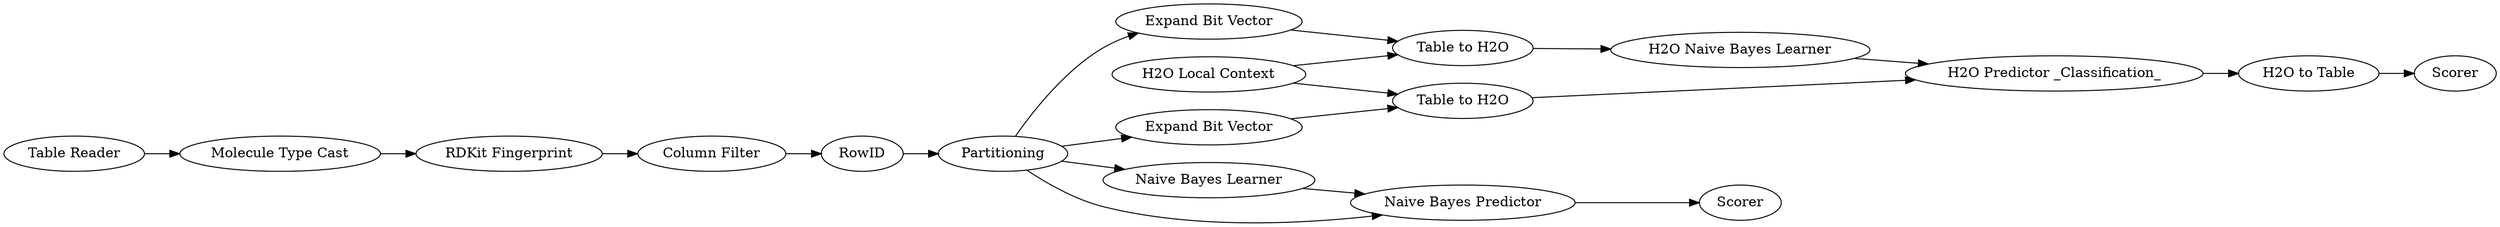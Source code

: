 digraph {
	5 -> 58
	253 -> 348
	5 -> 4
	54 -> 53
	4 -> 6
	349 -> 5
	88 -> 92
	348 -> 349
	53 -> 59
	5 -> 56
	55 -> 60
	55 -> 54
	345 -> 253
	58 -> 60
	59 -> 88
	56 -> 54
	5 -> 6
	344 -> 345
	6 -> 9
	60 -> 59
	5 [label=Partitioning]
	349 [label=RowID]
	55 [label="H2O Local Context"]
	92 [label=Scorer]
	53 [label="H2O Naive Bayes Learner"]
	253 [label="RDKit Fingerprint"]
	9 [label=Scorer]
	4 [label="Naive Bayes Learner"]
	88 [label="H2O to Table"]
	56 [label="Expand Bit Vector"]
	58 [label="Expand Bit Vector"]
	6 [label="Naive Bayes Predictor"]
	344 [label="Table Reader"]
	54 [label="Table to H2O"]
	345 [label="Molecule Type Cast"]
	348 [label="Column Filter"]
	60 [label="Table to H2O"]
	59 [label="H2O Predictor _Classification_"]
	rankdir=LR
}
